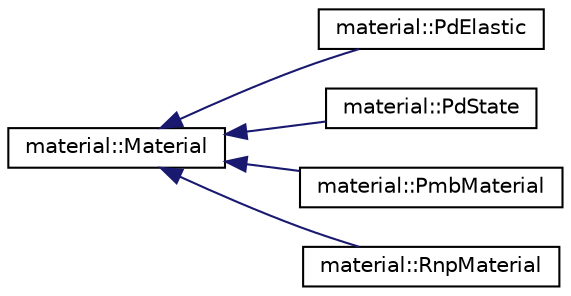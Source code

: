 digraph "Graphical Class Hierarchy"
{
  edge [fontname="Helvetica",fontsize="10",labelfontname="Helvetica",labelfontsize="10"];
  node [fontname="Helvetica",fontsize="10",shape=record];
  rankdir="LR";
  Node0 [label="material::Material",height=0.2,width=0.4,color="black", fillcolor="white", style="filled",URL="$classmaterial_1_1Material.html",tooltip="Collection of methods and database related to peridynamic material. "];
  Node0 -> Node1 [dir="back",color="midnightblue",fontsize="10",style="solid",fontname="Helvetica"];
  Node1 [label="material::PdElastic",height=0.2,width=0.4,color="black", fillcolor="white", style="filled",URL="$classmaterial_1_1PdElastic.html",tooltip="A class providing methods to compute energy density and force of peridynamic material. "];
  Node0 -> Node2 [dir="back",color="midnightblue",fontsize="10",style="solid",fontname="Helvetica"];
  Node2 [label="material::PdState",height=0.2,width=0.4,color="black", fillcolor="white", style="filled",URL="$classmaterial_1_1PdState.html",tooltip="A class providing methods to compute energy density and force of peridynamic material. "];
  Node0 -> Node3 [dir="back",color="midnightblue",fontsize="10",style="solid",fontname="Helvetica"];
  Node3 [label="material::PmbMaterial",height=0.2,width=0.4,color="black", fillcolor="white", style="filled",URL="$classmaterial_1_1PmbMaterial.html",tooltip="A class providing methods to compute energy density and force of peridynamic material. "];
  Node0 -> Node4 [dir="back",color="midnightblue",fontsize="10",style="solid",fontname="Helvetica"];
  Node4 [label="material::RnpMaterial",height=0.2,width=0.4,color="black", fillcolor="white", style="filled",URL="$classmaterial_1_1RnpMaterial.html",tooltip="A class providing methods to compute energy density and force of peridynamic material. "];
}
